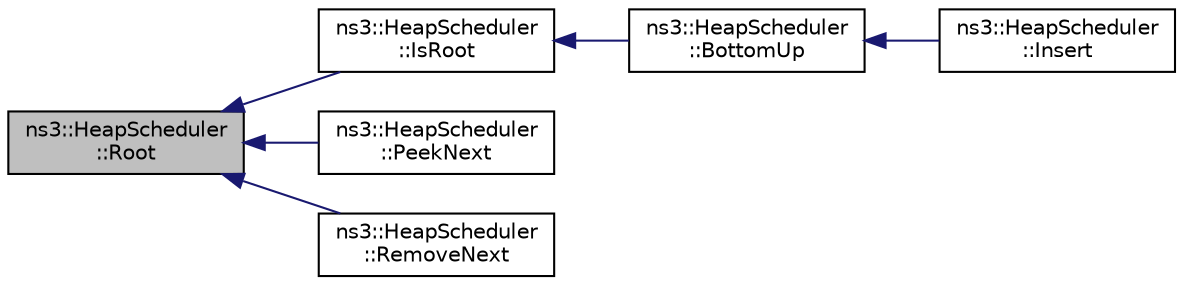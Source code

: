 digraph "ns3::HeapScheduler::Root"
{
  edge [fontname="Helvetica",fontsize="10",labelfontname="Helvetica",labelfontsize="10"];
  node [fontname="Helvetica",fontsize="10",shape=record];
  rankdir="LR";
  Node1 [label="ns3::HeapScheduler\l::Root",height=0.2,width=0.4,color="black", fillcolor="grey75", style="filled", fontcolor="black"];
  Node1 -> Node2 [dir="back",color="midnightblue",fontsize="10",style="solid"];
  Node2 [label="ns3::HeapScheduler\l::IsRoot",height=0.2,width=0.4,color="black", fillcolor="white", style="filled",URL="$da/db2/classns3_1_1HeapScheduler.html#ad5876ca60bc62a5795bff24deb01c4fe"];
  Node2 -> Node3 [dir="back",color="midnightblue",fontsize="10",style="solid"];
  Node3 [label="ns3::HeapScheduler\l::BottomUp",height=0.2,width=0.4,color="black", fillcolor="white", style="filled",URL="$da/db2/classns3_1_1HeapScheduler.html#aee0e91bc6e951d1ad4a1425e9340164c"];
  Node3 -> Node4 [dir="back",color="midnightblue",fontsize="10",style="solid"];
  Node4 [label="ns3::HeapScheduler\l::Insert",height=0.2,width=0.4,color="black", fillcolor="white", style="filled",URL="$da/db2/classns3_1_1HeapScheduler.html#ac30b67c69e468683bfc7e32f71bfc152"];
  Node1 -> Node5 [dir="back",color="midnightblue",fontsize="10",style="solid"];
  Node5 [label="ns3::HeapScheduler\l::PeekNext",height=0.2,width=0.4,color="black", fillcolor="white", style="filled",URL="$da/db2/classns3_1_1HeapScheduler.html#a103fb21c3f2baa2f908516e831a3e674"];
  Node1 -> Node6 [dir="back",color="midnightblue",fontsize="10",style="solid"];
  Node6 [label="ns3::HeapScheduler\l::RemoveNext",height=0.2,width=0.4,color="black", fillcolor="white", style="filled",URL="$da/db2/classns3_1_1HeapScheduler.html#a97e15b27a21ddedd4346d66b21d97144"];
}
